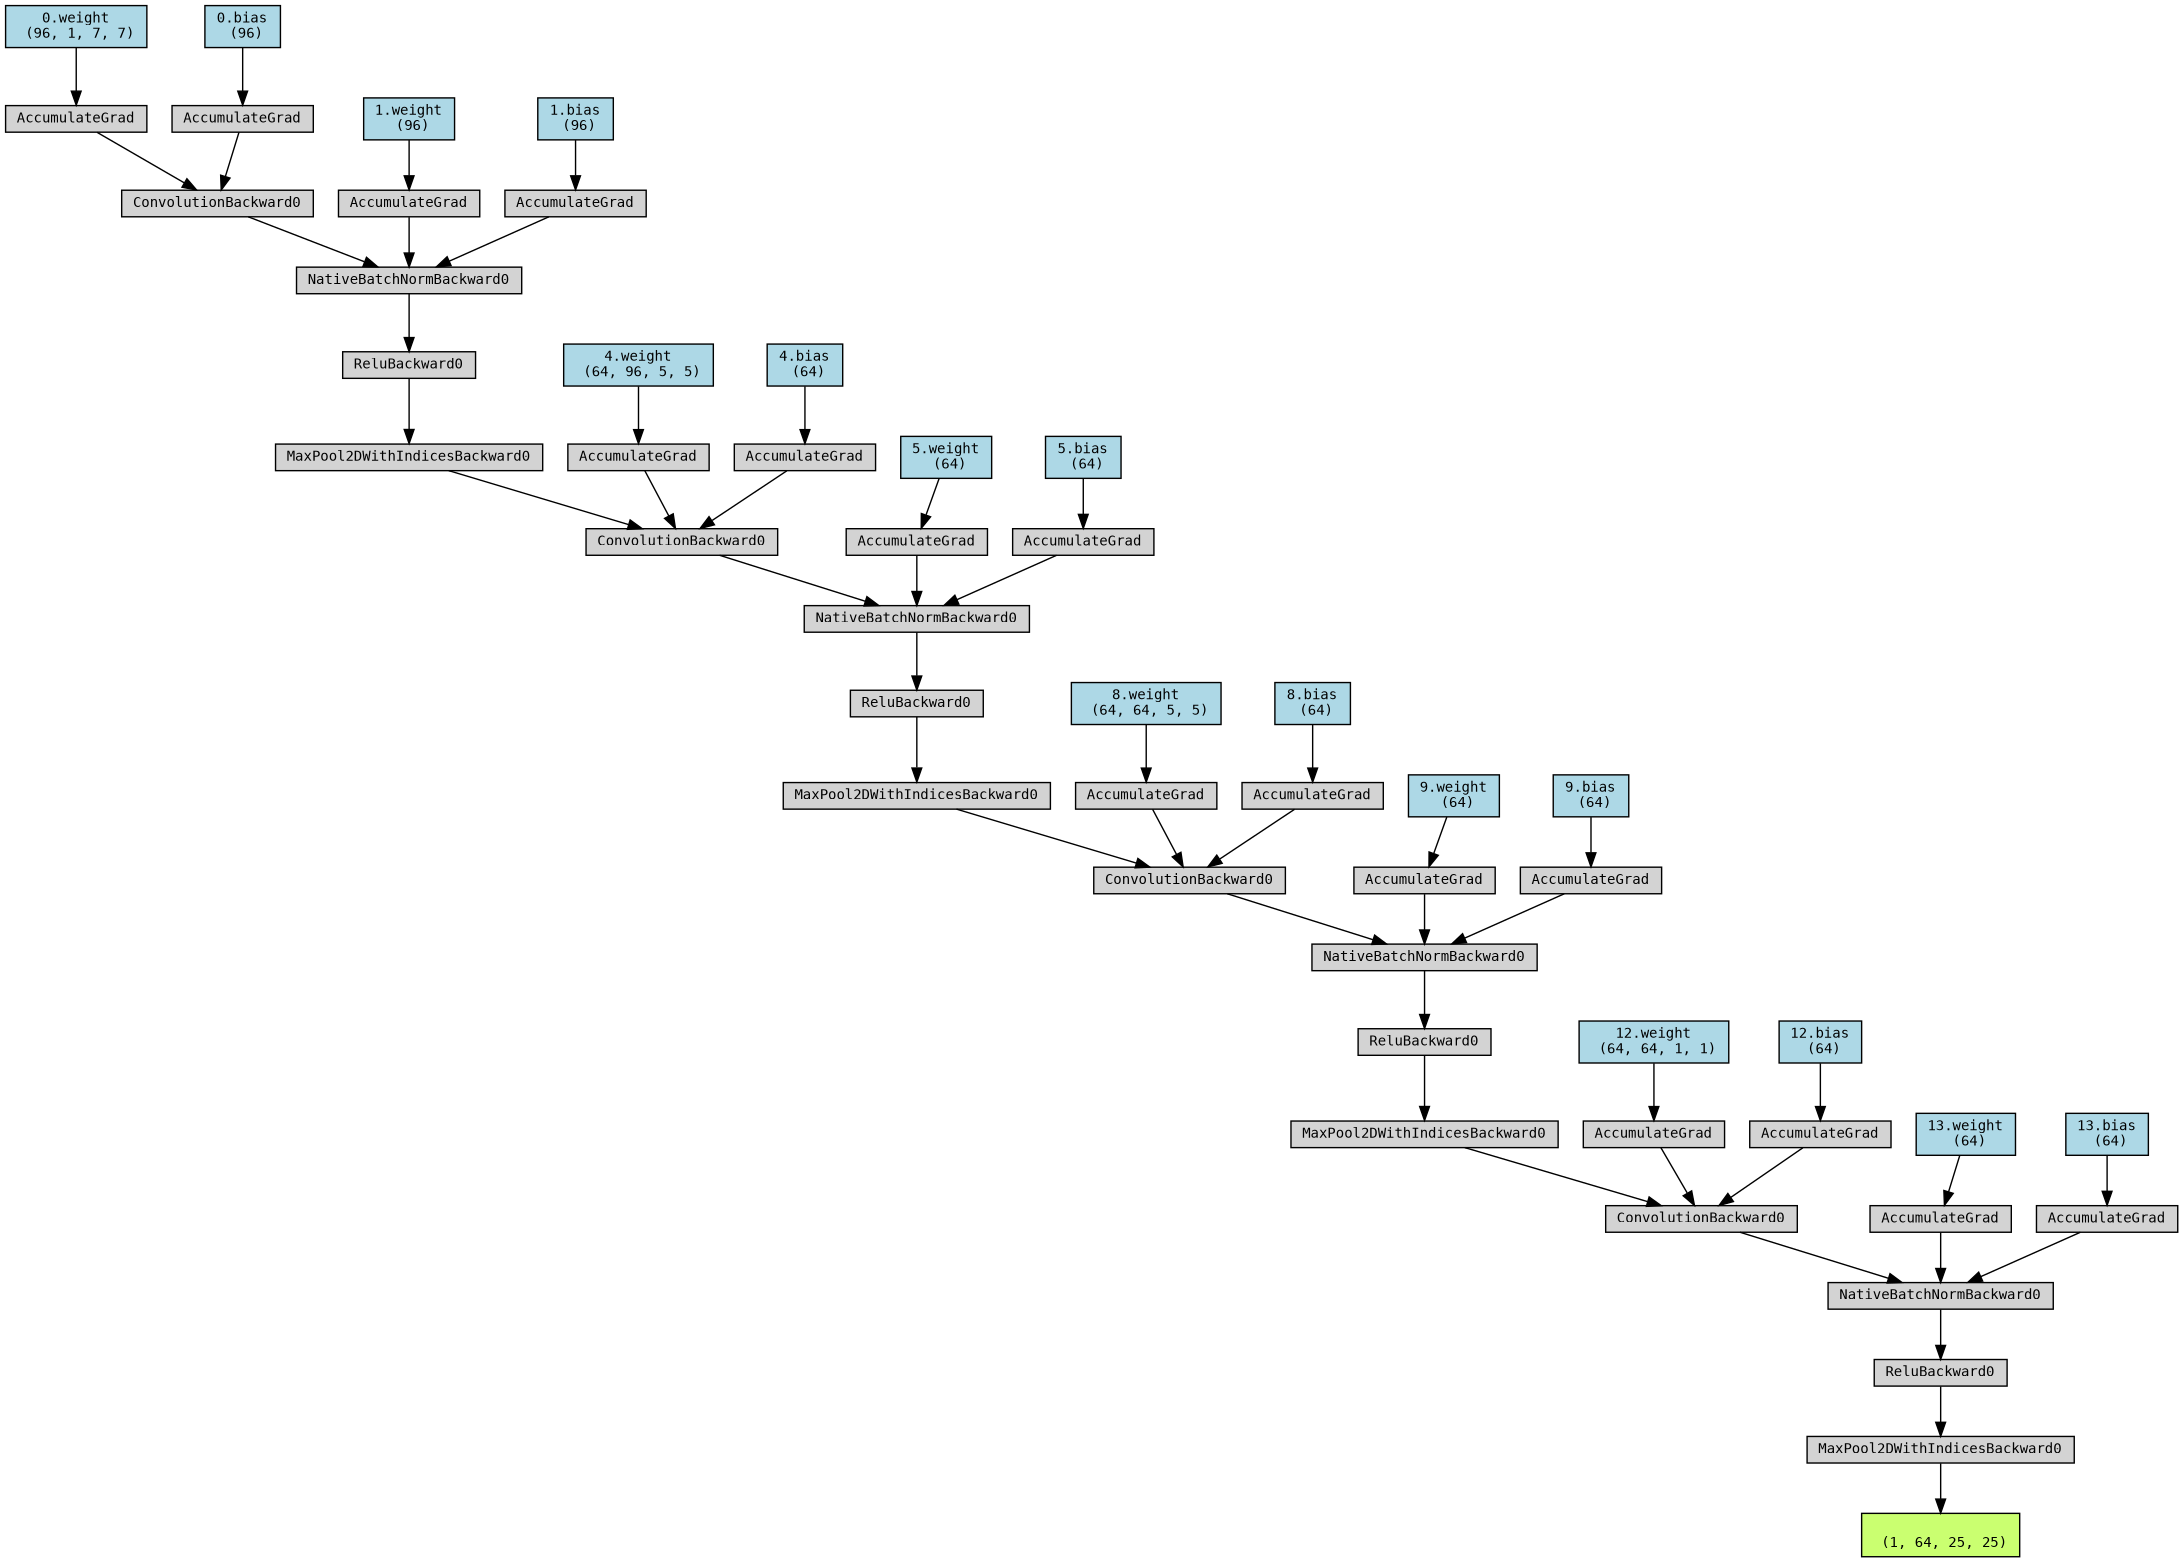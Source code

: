 digraph {
	graph [size="14.549999999999999,14.549999999999999"]
	node [align=left fontname=monospace fontsize=10 height=0.2 ranksep=0.1 shape=box style=filled]
	139709469727616 [label="
 (1, 64, 25, 25)" fillcolor=darkolivegreen1]
	139709469774128 [label=MaxPool2DWithIndicesBackward0]
	139709469774416 -> 139709469774128
	139709469774416 [label=ReluBackward0]
	139709469774272 -> 139709469774416
	139709469774272 [label=NativeBatchNormBackward0]
	139709469774224 -> 139709469774272
	139709469774224 [label=ConvolutionBackward0]
	139709469774656 -> 139709469774224
	139709469774656 [label=MaxPool2DWithIndicesBackward0]
	139709469774848 -> 139709469774656
	139709469774848 [label=ReluBackward0]
	139709469774944 -> 139709469774848
	139709469774944 [label=NativeBatchNormBackward0]
	139709469775040 -> 139709469774944
	139709469775040 [label=ConvolutionBackward0]
	139709469775232 -> 139709469775040
	139709469775232 [label=MaxPool2DWithIndicesBackward0]
	139709469775424 -> 139709469775232
	139709469775424 [label=ReluBackward0]
	139709469775520 -> 139709469775424
	139709469775520 [label=NativeBatchNormBackward0]
	139709469775616 -> 139709469775520
	139709469775616 [label=ConvolutionBackward0]
	139709469775808 -> 139709469775616
	139709469775808 [label=MaxPool2DWithIndicesBackward0]
	139709469776000 -> 139709469775808
	139709469776000 [label=ReluBackward0]
	139709469776096 -> 139709469776000
	139709469776096 [label=NativeBatchNormBackward0]
	139709469776192 -> 139709469776096
	139709469776192 [label=ConvolutionBackward0]
	139709469776384 -> 139709469776192
	139709469695408 [label="0.weight
 (96, 1, 7, 7)" fillcolor=lightblue]
	139709469695408 -> 139709469776384
	139709469776384 [label=AccumulateGrad]
	139709469776336 -> 139709469776192
	139709469695488 [label="0.bias
 (96)" fillcolor=lightblue]
	139709469695488 -> 139709469776336
	139709469776336 [label=AccumulateGrad]
	139709469776144 -> 139709469776096
	139709469695568 [label="1.weight
 (96)" fillcolor=lightblue]
	139709469695568 -> 139709469776144
	139709469776144 [label=AccumulateGrad]
	139709469775904 -> 139709469776096
	139709469695648 [label="1.bias
 (96)" fillcolor=lightblue]
	139709469695648 -> 139709469775904
	139709469775904 [label=AccumulateGrad]
	139709469775760 -> 139709469775616
	139709469724816 [label="4.weight
 (64, 96, 5, 5)" fillcolor=lightblue]
	139709469724816 -> 139709469775760
	139709469775760 [label=AccumulateGrad]
	139709469775712 -> 139709469775616
	139709469724896 [label="4.bias
 (64)" fillcolor=lightblue]
	139709469724896 -> 139709469775712
	139709469775712 [label=AccumulateGrad]
	139709469775568 -> 139709469775520
	139709469724976 [label="5.weight
 (64)" fillcolor=lightblue]
	139709469724976 -> 139709469775568
	139709469775568 [label=AccumulateGrad]
	139709469775328 -> 139709469775520
	139709469725056 [label="5.bias
 (64)" fillcolor=lightblue]
	139709469725056 -> 139709469775328
	139709469775328 [label=AccumulateGrad]
	139709469775184 -> 139709469775040
	139709469725456 [label="8.weight
 (64, 64, 5, 5)" fillcolor=lightblue]
	139709469725456 -> 139709469775184
	139709469775184 [label=AccumulateGrad]
	139709469775136 -> 139709469775040
	139709469725536 [label="8.bias
 (64)" fillcolor=lightblue]
	139709469725536 -> 139709469775136
	139709469775136 [label=AccumulateGrad]
	139709469774992 -> 139709469774944
	139709469725616 [label="9.weight
 (64)" fillcolor=lightblue]
	139709469725616 -> 139709469774992
	139709469774992 [label=AccumulateGrad]
	139709469774752 -> 139709469774944
	139709469725696 [label="9.bias
 (64)" fillcolor=lightblue]
	139709469725696 -> 139709469774752
	139709469774752 [label=AccumulateGrad]
	139709469774608 -> 139709469774224
	139709469726096 [label="12.weight
 (64, 64, 1, 1)" fillcolor=lightblue]
	139709469726096 -> 139709469774608
	139709469774608 [label=AccumulateGrad]
	139709469774560 -> 139709469774224
	139709469726176 [label="12.bias
 (64)" fillcolor=lightblue]
	139709469726176 -> 139709469774560
	139709469774560 [label=AccumulateGrad]
	139709469774080 -> 139709469774272
	139709469726256 [label="13.weight
 (64)" fillcolor=lightblue]
	139709469726256 -> 139709469774080
	139709469774080 [label=AccumulateGrad]
	139709469774368 -> 139709469774272
	139709469726336 [label="13.bias
 (64)" fillcolor=lightblue]
	139709469726336 -> 139709469774368
	139709469774368 [label=AccumulateGrad]
	139709469774128 -> 139709469727616
}

